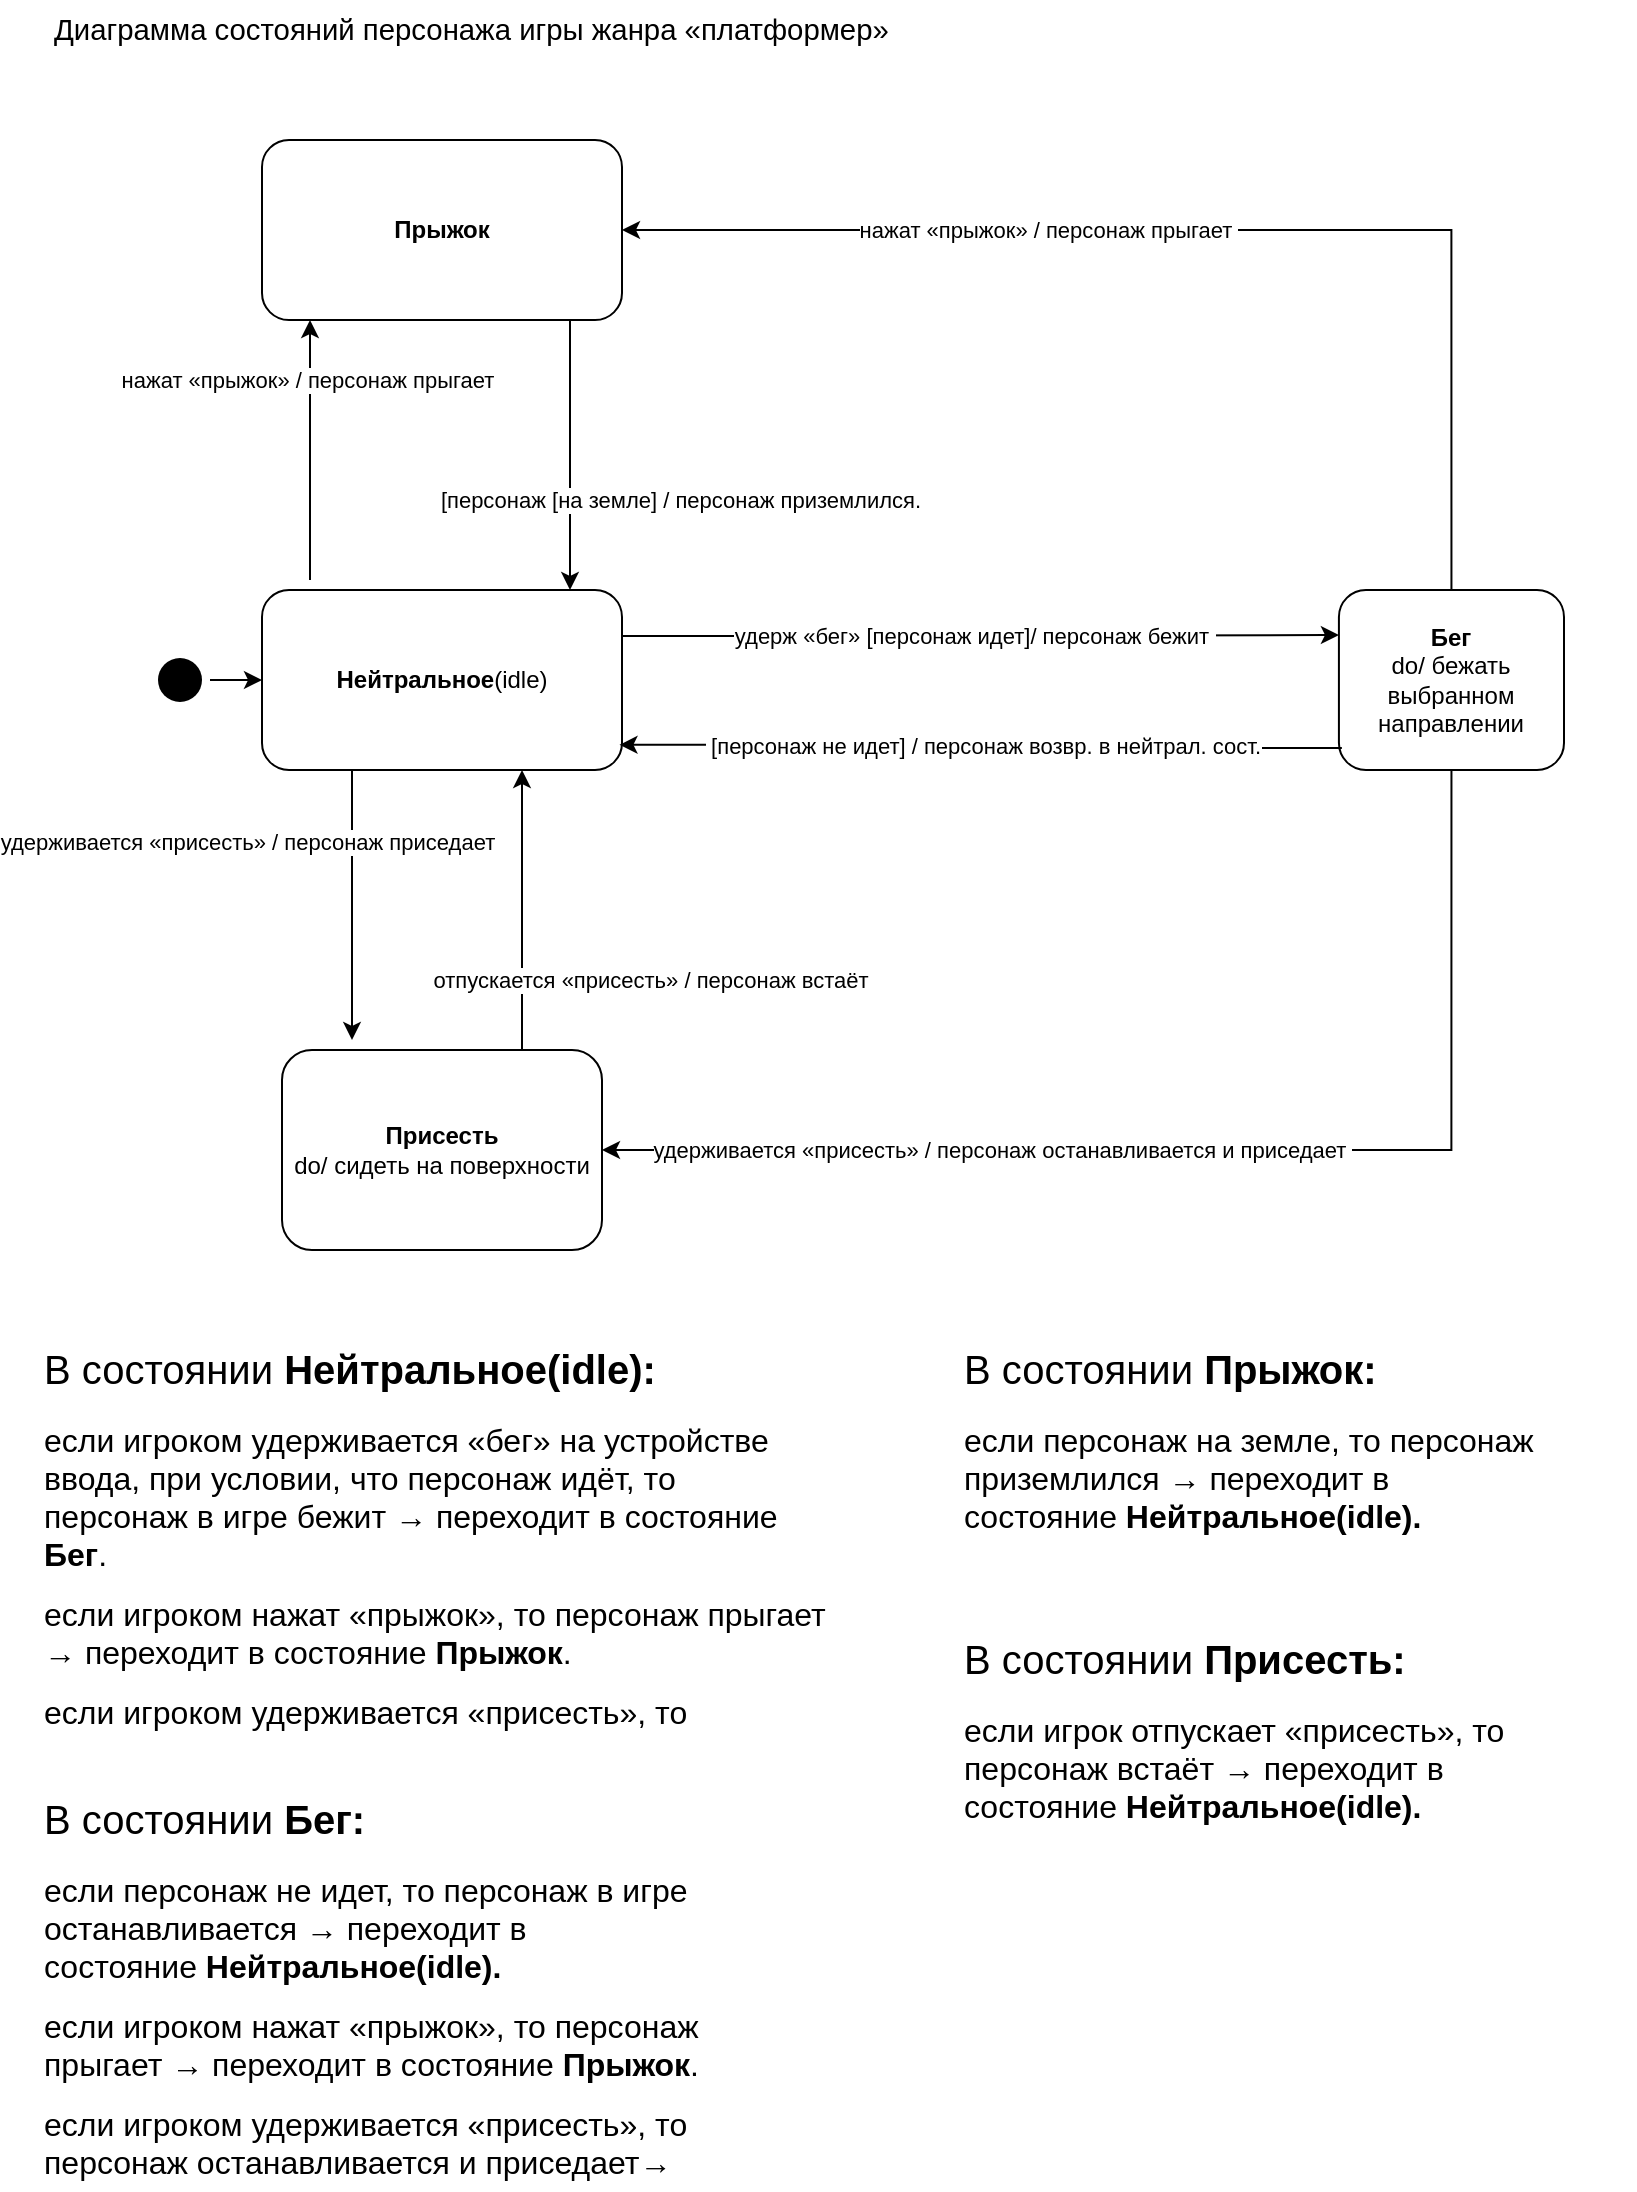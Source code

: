 <mxfile version="22.1.8" type="device">
  <diagram name="Страница — 1" id="GkFTApmVzw5ug4bYa68v">
    <mxGraphModel dx="1823" dy="649" grid="1" gridSize="10" guides="1" tooltips="1" connect="1" arrows="1" fold="1" page="1" pageScale="1" pageWidth="827" pageHeight="1169" math="0" shadow="0">
      <root>
        <mxCell id="0" />
        <mxCell id="1" parent="0" />
        <mxCell id="0786FK1Go5w6G7k6XAwr-1" value="&lt;span style=&quot;&quot; id=&quot;docs-internal-guid-36fbc556-7fff-6ebc-dd4b-fb18f65ab0c7&quot;&gt;&lt;span style=&quot;font-size: 11pt; font-family: Arial, sans-serif; color: rgb(0, 0, 0); background-color: transparent; font-style: normal; font-variant: normal; text-decoration: none; vertical-align: baseline;&quot;&gt;Диаграмма состояний персонажа игры жанра «платформер»&lt;br&gt;&lt;/span&gt;&lt;/span&gt;" style="text;whiteSpace=wrap;html=1;" parent="1" vertex="1">
          <mxGeometry x="-792" y="30" width="470" height="40" as="geometry" />
        </mxCell>
        <mxCell id="rIHE5OdXVTmZaE9A2tO--2" style="edgeStyle=orthogonalEdgeStyle;rounded=0;orthogonalLoop=1;jettySize=auto;html=1;" parent="1" source="VwlWi9e6gNMVtjzTpTl0-1" target="rIHE5OdXVTmZaE9A2tO--1" edge="1">
          <mxGeometry relative="1" as="geometry" />
        </mxCell>
        <mxCell id="VwlWi9e6gNMVtjzTpTl0-1" value="" style="ellipse;html=1;shape=endState;fillColor=#000000;strokeColor=none;" parent="1" vertex="1">
          <mxGeometry x="-742" y="355.0" width="30" height="30" as="geometry" />
        </mxCell>
        <mxCell id="rIHE5OdXVTmZaE9A2tO--1" value="&lt;b&gt;Нейтральное&lt;/b&gt;(idle)" style="rounded=1;whiteSpace=wrap;html=1;" parent="1" vertex="1">
          <mxGeometry x="-686" y="325" width="180" height="90" as="geometry" />
        </mxCell>
        <mxCell id="rIHE5OdXVTmZaE9A2tO--3" value="&lt;b&gt;Прыжок&lt;/b&gt;" style="rounded=1;whiteSpace=wrap;html=1;" parent="1" vertex="1">
          <mxGeometry x="-686" y="100" width="180" height="90" as="geometry" />
        </mxCell>
        <mxCell id="rIHE5OdXVTmZaE9A2tO--5" value="&lt;b style=&quot;border-color: var(--border-color);&quot;&gt;Бег&lt;/b&gt;&lt;br style=&quot;border-color: var(--border-color);&quot;&gt;do/ бежать выбранном направлении" style="rounded=1;whiteSpace=wrap;html=1;" parent="1" vertex="1">
          <mxGeometry x="-147.54" y="325" width="112.54" height="90" as="geometry" />
        </mxCell>
        <mxCell id="rIHE5OdXVTmZaE9A2tO--7" value="&lt;b&gt;Присесть&lt;/b&gt;&lt;br&gt;do/ сидеть на поверхности" style="rounded=1;whiteSpace=wrap;html=1;align=center;" parent="1" vertex="1">
          <mxGeometry x="-676" y="555" width="160" height="100" as="geometry" />
        </mxCell>
        <mxCell id="W43iGgvLMuEYeGEo3oW7-16" value="" style="endArrow=classic;html=1;rounded=0;edgeStyle=orthogonalEdgeStyle;exitX=0.25;exitY=1;exitDx=0;exitDy=0;" parent="1" source="rIHE5OdXVTmZaE9A2tO--1" edge="1">
          <mxGeometry relative="1" as="geometry">
            <mxPoint x="-636" y="510" as="sourcePoint" />
            <mxPoint x="-641" y="550" as="targetPoint" />
          </mxGeometry>
        </mxCell>
        <mxCell id="W43iGgvLMuEYeGEo3oW7-17" value="удерживается «присесть» / персонаж приседает&amp;nbsp;" style="edgeLabel;resizable=0;html=1;align=center;verticalAlign=middle;" parent="W43iGgvLMuEYeGEo3oW7-16" connectable="0" vertex="1">
          <mxGeometry relative="1" as="geometry">
            <mxPoint x="-52" y="-32" as="offset" />
          </mxGeometry>
        </mxCell>
        <mxCell id="W43iGgvLMuEYeGEo3oW7-18" value="" style="endArrow=classic;html=1;rounded=0;edgeStyle=orthogonalEdgeStyle;" parent="1" source="rIHE5OdXVTmZaE9A2tO--7" edge="1">
          <mxGeometry relative="1" as="geometry">
            <mxPoint x="-631" y="425" as="sourcePoint" />
            <mxPoint x="-556" y="415" as="targetPoint" />
            <Array as="points">
              <mxPoint x="-556" y="415" />
            </Array>
          </mxGeometry>
        </mxCell>
        <mxCell id="W43iGgvLMuEYeGEo3oW7-19" value="отпускается «присесть» / персонаж встаёт" style="edgeLabel;resizable=0;html=1;align=center;verticalAlign=middle;" parent="W43iGgvLMuEYeGEo3oW7-18" connectable="0" vertex="1">
          <mxGeometry relative="1" as="geometry">
            <mxPoint x="64" y="35" as="offset" />
          </mxGeometry>
        </mxCell>
        <mxCell id="W43iGgvLMuEYeGEo3oW7-20" value="" style="endArrow=classic;html=1;rounded=0;edgeStyle=orthogonalEdgeStyle;entryX=0;entryY=0.25;entryDx=0;entryDy=0;" parent="1" target="rIHE5OdXVTmZaE9A2tO--5" edge="1">
          <mxGeometry relative="1" as="geometry">
            <mxPoint x="-506" y="355" as="sourcePoint" />
            <mxPoint x="-406" y="355" as="targetPoint" />
            <Array as="points">
              <mxPoint x="-506" y="348" />
              <mxPoint x="-402" y="348" />
            </Array>
          </mxGeometry>
        </mxCell>
        <mxCell id="W43iGgvLMuEYeGEo3oW7-21" value="удерж «бег» [персонаж идет]/ персонаж бежит&amp;nbsp;" style="edgeLabel;resizable=0;html=1;align=center;verticalAlign=middle;" parent="W43iGgvLMuEYeGEo3oW7-20" connectable="0" vertex="1">
          <mxGeometry relative="1" as="geometry" />
        </mxCell>
        <mxCell id="W43iGgvLMuEYeGEo3oW7-23" value="" style="endArrow=classic;html=1;rounded=0;edgeStyle=orthogonalEdgeStyle;exitX=0.013;exitY=0.878;exitDx=0;exitDy=0;exitPerimeter=0;entryX=0.993;entryY=0.86;entryDx=0;entryDy=0;entryPerimeter=0;" parent="1" source="rIHE5OdXVTmZaE9A2tO--5" target="rIHE5OdXVTmZaE9A2tO--1" edge="1">
          <mxGeometry relative="1" as="geometry">
            <mxPoint x="-506" y="385" as="sourcePoint" />
            <mxPoint x="-396" y="450" as="targetPoint" />
          </mxGeometry>
        </mxCell>
        <mxCell id="W43iGgvLMuEYeGEo3oW7-24" value="&amp;nbsp;[персонаж не идет] / персонаж возвр. в нейтрал. сост." style="edgeLabel;resizable=0;html=1;align=center;verticalAlign=middle;" parent="W43iGgvLMuEYeGEo3oW7-23" connectable="0" vertex="1">
          <mxGeometry relative="1" as="geometry" />
        </mxCell>
        <mxCell id="W43iGgvLMuEYeGEo3oW7-27" value="" style="endArrow=classic;html=1;rounded=0;edgeStyle=orthogonalEdgeStyle;exitX=0.5;exitY=0;exitDx=0;exitDy=0;entryX=1;entryY=0.5;entryDx=0;entryDy=0;" parent="1" source="rIHE5OdXVTmZaE9A2tO--5" target="rIHE5OdXVTmZaE9A2tO--3" edge="1">
          <mxGeometry relative="1" as="geometry">
            <mxPoint x="-146" y="90" as="sourcePoint" />
            <mxPoint x="-46" y="90" as="targetPoint" />
          </mxGeometry>
        </mxCell>
        <mxCell id="W43iGgvLMuEYeGEo3oW7-28" value="нажат «прыжок» / персонаж прыгает&amp;nbsp;" style="edgeLabel;resizable=0;html=1;align=center;verticalAlign=middle;" parent="W43iGgvLMuEYeGEo3oW7-27" connectable="0" vertex="1">
          <mxGeometry relative="1" as="geometry">
            <mxPoint x="-84" as="offset" />
          </mxGeometry>
        </mxCell>
        <mxCell id="W43iGgvLMuEYeGEo3oW7-29" value="" style="endArrow=classic;html=1;rounded=0;edgeStyle=orthogonalEdgeStyle;entryX=0.713;entryY=-0.002;entryDx=0;entryDy=0;entryPerimeter=0;exitX=0.713;exitY=1.004;exitDx=0;exitDy=0;exitPerimeter=0;" parent="1" edge="1">
          <mxGeometry relative="1" as="geometry">
            <mxPoint x="-532.0" y="190.54" as="sourcePoint" />
            <mxPoint x="-532.0" y="325.0" as="targetPoint" />
          </mxGeometry>
        </mxCell>
        <mxCell id="W43iGgvLMuEYeGEo3oW7-30" value="[персонаж [на земле] / персонаж приземлился." style="edgeLabel;resizable=0;html=1;align=center;verticalAlign=middle;" parent="W43iGgvLMuEYeGEo3oW7-29" connectable="0" vertex="1">
          <mxGeometry relative="1" as="geometry">
            <mxPoint x="55" y="22" as="offset" />
          </mxGeometry>
        </mxCell>
        <mxCell id="W43iGgvLMuEYeGEo3oW7-31" value="" style="endArrow=classic;html=1;rounded=0;edgeStyle=orthogonalEdgeStyle;entryX=0.25;entryY=1;entryDx=0;entryDy=0;" parent="1" edge="1">
          <mxGeometry relative="1" as="geometry">
            <mxPoint x="-662" y="320" as="sourcePoint" />
            <mxPoint x="-662" y="190" as="targetPoint" />
          </mxGeometry>
        </mxCell>
        <mxCell id="W43iGgvLMuEYeGEo3oW7-32" value="нажат «прыжок» / персонаж прыгает&amp;nbsp;" style="edgeLabel;resizable=0;html=1;align=center;verticalAlign=middle;" parent="W43iGgvLMuEYeGEo3oW7-31" connectable="0" vertex="1">
          <mxGeometry relative="1" as="geometry">
            <mxPoint y="-35" as="offset" />
          </mxGeometry>
        </mxCell>
        <mxCell id="W43iGgvLMuEYeGEo3oW7-38" value="" style="endArrow=classic;html=1;rounded=0;edgeStyle=orthogonalEdgeStyle;exitX=0.5;exitY=1;exitDx=0;exitDy=0;entryX=1;entryY=0.5;entryDx=0;entryDy=0;" parent="1" source="rIHE5OdXVTmZaE9A2tO--5" target="rIHE5OdXVTmZaE9A2tO--7" edge="1">
          <mxGeometry relative="1" as="geometry">
            <mxPoint x="-312" y="500" as="sourcePoint" />
            <mxPoint x="-342" y="600" as="targetPoint" />
          </mxGeometry>
        </mxCell>
        <mxCell id="W43iGgvLMuEYeGEo3oW7-39" value="удерживается «присесть» / персонаж останавливается и приседает&amp;nbsp;" style="edgeLabel;resizable=0;html=1;align=center;verticalAlign=middle;" parent="W43iGgvLMuEYeGEo3oW7-38" connectable="0" vertex="1">
          <mxGeometry relative="1" as="geometry">
            <mxPoint x="-107" as="offset" />
          </mxGeometry>
        </mxCell>
        <mxCell id="W43iGgvLMuEYeGEo3oW7-41" value="&lt;h1 style=&quot;font-size: 20px;&quot;&gt;&lt;span style=&quot;background-color: initial; font-weight: normal;&quot;&gt;В состоянии &lt;/span&gt;&lt;span style=&quot;background-color: initial;&quot;&gt;Нейтральное(idle):&lt;/span&gt;&lt;/h1&gt;&lt;h1 style=&quot;border-color: var(--border-color); font-size: 16px;&quot;&gt;&lt;span style=&quot;font-weight: normal;&quot;&gt;если игроком удерживается «бег»&amp;nbsp;на устройстве ввода, при условии, что персонаж идёт, то персонаж&amp;nbsp;в игре бежит → переходит в состояние &lt;/span&gt;Бег&lt;span style=&quot;font-weight: normal;&quot;&gt;.&lt;/span&gt;&lt;/h1&gt;&lt;h1 style=&quot;font-size: 16px;&quot;&gt;&lt;span style=&quot;background-color: initial; font-size: 16px; font-weight: normal;&quot;&gt;если игроком нажат «прыжок», то персонаж прыгает → переходит в состояние &lt;/span&gt;&lt;span style=&quot;background-color: initial; font-size: 16px;&quot;&gt;Прыжок&lt;/span&gt;&lt;span style=&quot;background-color: initial; font-size: 16px; font-weight: normal;&quot;&gt;.&lt;/span&gt;&lt;/h1&gt;&lt;div&gt;&lt;h1 style=&quot;border-color: var(--border-color); font-size: 16px;&quot;&gt;&lt;span style=&quot;font-weight: normal;&quot;&gt;если игроком удерживается «присесть», то персонаж приседает→ переходит в состояние &lt;/span&gt;Присесть&lt;span style=&quot;font-weight: normal;&quot;&gt;.&lt;/span&gt;&lt;/h1&gt;&lt;span style=&quot;font-weight: normal;&quot;&gt;&lt;br&gt;&lt;/span&gt;&lt;/div&gt;" style="text;html=1;strokeColor=none;fillColor=none;spacing=5;spacingTop=-20;whiteSpace=wrap;overflow=hidden;rounded=0;fontSize=16;flipV=1;flipH=1;" parent="1" vertex="1">
          <mxGeometry x="-800" y="700" width="400" height="200" as="geometry" />
        </mxCell>
        <mxCell id="W43iGgvLMuEYeGEo3oW7-42" value="&lt;h1 style=&quot;font-size: 20px;&quot;&gt;&lt;span style=&quot;background-color: initial; font-weight: normal;&quot;&gt;В состоянии &lt;/span&gt;&lt;span style=&quot;background-color: initial;&quot;&gt;Бег:&lt;/span&gt;&lt;/h1&gt;&lt;h1 style=&quot;border-color: var(--border-color); font-size: 16px;&quot;&gt;&lt;span style=&quot;font-weight: normal;&quot;&gt;если персонаж не идет, то персонаж&amp;nbsp;в игре останавливается → переходит в состояние&amp;nbsp;&lt;/span&gt;Нейтральное(idle).&lt;/h1&gt;&lt;h1 style=&quot;font-size: 16px;&quot;&gt;&lt;span style=&quot;font-weight: normal;&quot;&gt;если игроком нажат «прыжок», то персонаж прыгает → переходит в состояние &lt;/span&gt;&lt;span style=&quot;background-color: initial; font-size: 16px;&quot;&gt;Прыжок&lt;/span&gt;&lt;span style=&quot;font-weight: normal; background-color: initial; font-size: 16px;&quot;&gt;.&lt;/span&gt;&lt;/h1&gt;&lt;div&gt;&lt;h1 style=&quot;border-color: var(--border-color); font-size: 16px;&quot;&gt;&lt;span style=&quot;font-weight: normal;&quot;&gt;если игроком удерживается «присесть», то персонаж останавливается и приседает→ переходит в состояние &lt;/span&gt;Присесть&lt;span style=&quot;font-weight: normal;&quot;&gt;.&lt;/span&gt;&lt;/h1&gt;&lt;span style=&quot;font-weight: normal;&quot;&gt;&lt;br&gt;&lt;/span&gt;&lt;/div&gt;" style="text;html=1;strokeColor=none;fillColor=none;spacing=5;spacingTop=-20;whiteSpace=wrap;overflow=hidden;rounded=0;fontSize=16;flipV=1;flipH=1;" parent="1" vertex="1">
          <mxGeometry x="-800" y="925" width="390" height="200" as="geometry" />
        </mxCell>
        <mxCell id="W43iGgvLMuEYeGEo3oW7-43" value="&lt;h1 style=&quot;font-size: 20px;&quot;&gt;&lt;span style=&quot;background-color: initial; font-weight: normal;&quot;&gt;В состоянии &lt;/span&gt;&lt;span style=&quot;background-color: initial;&quot;&gt;Прыжок:&lt;/span&gt;&lt;/h1&gt;&lt;h1 style=&quot;border-color: var(--border-color); font-size: 16px;&quot;&gt;&lt;span style=&quot;font-weight: normal;&quot;&gt;если персонаж на земле, то персонаж приземлился → переходит в состояние&amp;nbsp;&lt;/span&gt;Нейтральное(idle).&lt;/h1&gt;&lt;h1 style=&quot;font-size: 16px;&quot;&gt;&lt;br&gt;&lt;/h1&gt;&lt;div&gt;&lt;span style=&quot;font-weight: normal;&quot;&gt;&lt;br&gt;&lt;/span&gt;&lt;/div&gt;" style="text;html=1;strokeColor=none;fillColor=none;spacing=5;spacingTop=-20;whiteSpace=wrap;overflow=hidden;rounded=0;fontSize=16;flipV=1;flipH=1;" parent="1" vertex="1">
          <mxGeometry x="-340" y="700" width="340" height="100" as="geometry" />
        </mxCell>
        <mxCell id="W43iGgvLMuEYeGEo3oW7-44" value="&lt;h1 style=&quot;font-size: 20px;&quot;&gt;&lt;span style=&quot;background-color: initial; font-weight: normal;&quot;&gt;В состоянии &lt;/span&gt;&lt;span style=&quot;background-color: initial;&quot;&gt;Присесть:&lt;/span&gt;&lt;/h1&gt;&lt;h1 style=&quot;border-color: var(--border-color); font-size: 16px;&quot;&gt;&lt;span style=&quot;font-weight: normal;&quot;&gt;если игрок отпускает «присесть», то персонаж встаёт → переходит в состояние&amp;nbsp;&lt;/span&gt;Нейтральное(idle).&lt;/h1&gt;&lt;h1 style=&quot;font-size: 16px;&quot;&gt;&lt;br&gt;&lt;/h1&gt;&lt;div&gt;&lt;span style=&quot;font-weight: normal;&quot;&gt;&lt;br&gt;&lt;/span&gt;&lt;/div&gt;" style="text;html=1;strokeColor=none;fillColor=none;spacing=5;spacingTop=-20;whiteSpace=wrap;overflow=hidden;rounded=0;fontSize=16;flipV=1;flipH=1;" parent="1" vertex="1">
          <mxGeometry x="-340" y="845" width="330" height="105" as="geometry" />
        </mxCell>
      </root>
    </mxGraphModel>
  </diagram>
</mxfile>
